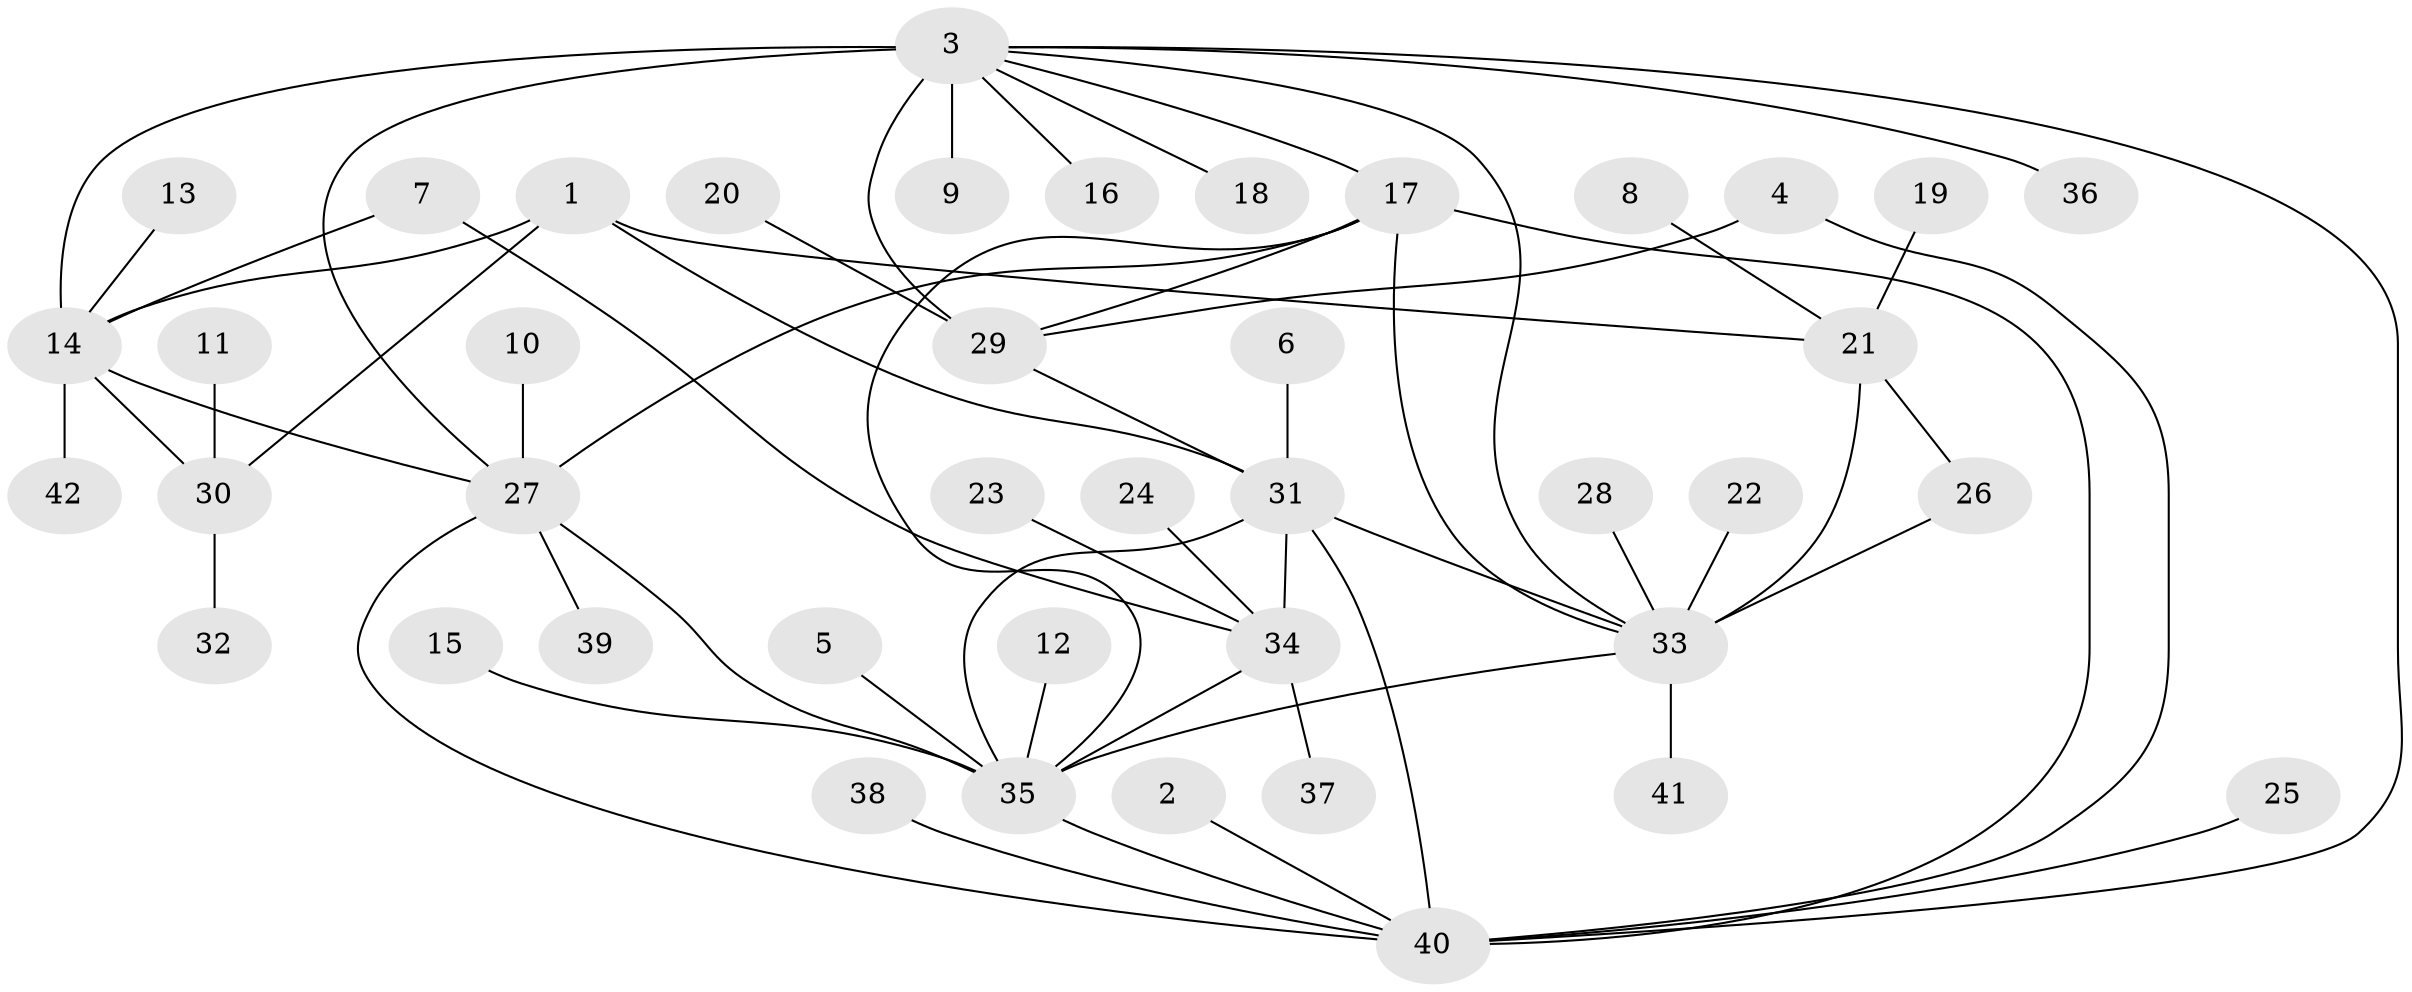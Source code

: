 // original degree distribution, {4: 0.012345679012345678, 9: 0.024691358024691357, 8: 0.07407407407407407, 6: 0.04938271604938271, 5: 0.04938271604938271, 7: 0.024691358024691357, 10: 0.012345679012345678, 1: 0.5432098765432098, 2: 0.18518518518518517, 3: 0.024691358024691357}
// Generated by graph-tools (version 1.1) at 2025/26/03/09/25 03:26:43]
// undirected, 42 vertices, 60 edges
graph export_dot {
graph [start="1"]
  node [color=gray90,style=filled];
  1;
  2;
  3;
  4;
  5;
  6;
  7;
  8;
  9;
  10;
  11;
  12;
  13;
  14;
  15;
  16;
  17;
  18;
  19;
  20;
  21;
  22;
  23;
  24;
  25;
  26;
  27;
  28;
  29;
  30;
  31;
  32;
  33;
  34;
  35;
  36;
  37;
  38;
  39;
  40;
  41;
  42;
  1 -- 14 [weight=2.0];
  1 -- 21 [weight=1.0];
  1 -- 30 [weight=1.0];
  1 -- 31 [weight=1.0];
  2 -- 40 [weight=1.0];
  3 -- 9 [weight=1.0];
  3 -- 14 [weight=2.0];
  3 -- 16 [weight=1.0];
  3 -- 17 [weight=1.0];
  3 -- 18 [weight=1.0];
  3 -- 27 [weight=1.0];
  3 -- 29 [weight=3.0];
  3 -- 33 [weight=1.0];
  3 -- 36 [weight=1.0];
  3 -- 40 [weight=1.0];
  4 -- 29 [weight=1.0];
  4 -- 40 [weight=1.0];
  5 -- 35 [weight=1.0];
  6 -- 31 [weight=1.0];
  7 -- 14 [weight=1.0];
  7 -- 34 [weight=1.0];
  8 -- 21 [weight=1.0];
  10 -- 27 [weight=1.0];
  11 -- 30 [weight=1.0];
  12 -- 35 [weight=1.0];
  13 -- 14 [weight=1.0];
  14 -- 27 [weight=1.0];
  14 -- 30 [weight=2.0];
  14 -- 42 [weight=1.0];
  15 -- 35 [weight=1.0];
  17 -- 27 [weight=1.0];
  17 -- 29 [weight=1.0];
  17 -- 33 [weight=1.0];
  17 -- 35 [weight=1.0];
  17 -- 40 [weight=1.0];
  19 -- 21 [weight=1.0];
  20 -- 29 [weight=1.0];
  21 -- 26 [weight=1.0];
  21 -- 33 [weight=2.0];
  22 -- 33 [weight=1.0];
  23 -- 34 [weight=1.0];
  24 -- 34 [weight=1.0];
  25 -- 40 [weight=1.0];
  26 -- 33 [weight=2.0];
  27 -- 35 [weight=1.0];
  27 -- 39 [weight=1.0];
  27 -- 40 [weight=1.0];
  28 -- 33 [weight=1.0];
  29 -- 31 [weight=1.0];
  30 -- 32 [weight=1.0];
  31 -- 33 [weight=1.0];
  31 -- 34 [weight=2.0];
  31 -- 35 [weight=2.0];
  31 -- 40 [weight=1.0];
  33 -- 35 [weight=1.0];
  33 -- 41 [weight=1.0];
  34 -- 35 [weight=1.0];
  34 -- 37 [weight=1.0];
  35 -- 40 [weight=1.0];
  38 -- 40 [weight=1.0];
}
